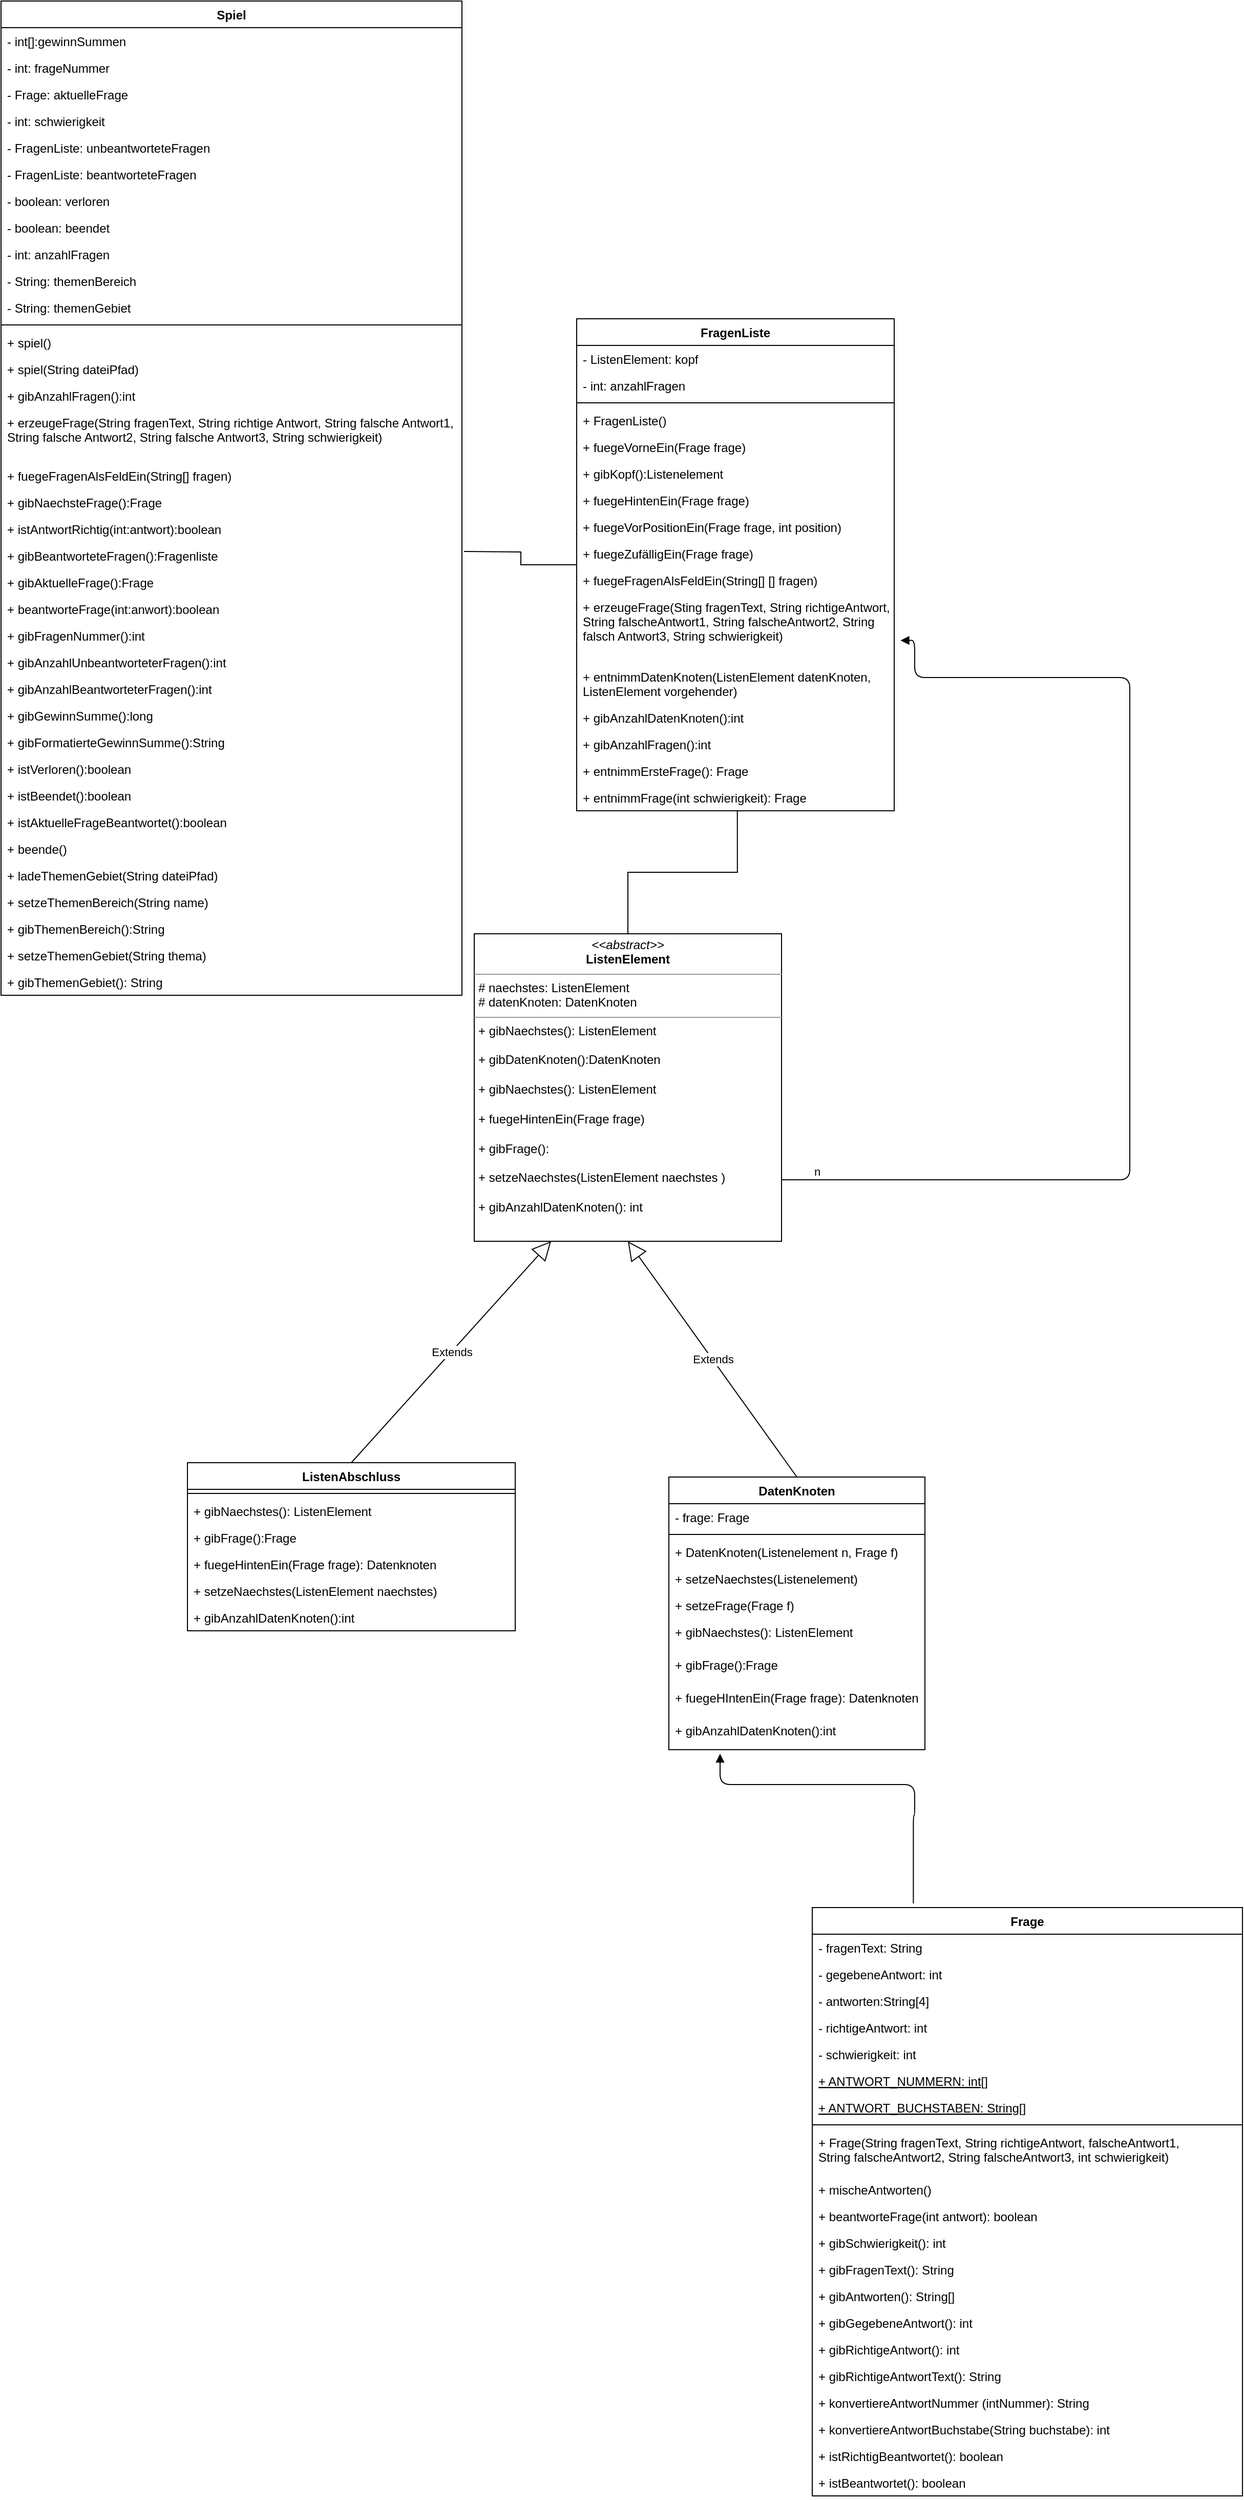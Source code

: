 <mxfile version="13.7.8" type="device"><diagram id="C5RBs43oDa-KdzZeNtuy" name="Page-1"><mxGraphModel dx="669" dy="497" grid="1" gridSize="10" guides="1" tooltips="1" connect="1" arrows="1" fold="1" page="1" pageScale="1" pageWidth="827" pageHeight="1169" math="0" shadow="0"><root><mxCell id="WIyWlLk6GJQsqaUBKTNV-0"/><mxCell id="WIyWlLk6GJQsqaUBKTNV-1" parent="WIyWlLk6GJQsqaUBKTNV-0"/><mxCell id="k5Ix4naU15_a0ow3_xje-27" value="&lt;p style=&quot;margin: 0px ; margin-top: 4px ; text-align: center&quot;&gt;&lt;i&gt;&amp;lt;&amp;lt;abstract&amp;gt;&amp;gt;&lt;/i&gt;&lt;br&gt;&lt;b&gt;ListenElement&lt;/b&gt;&lt;/p&gt;&lt;hr size=&quot;1&quot;&gt;&lt;p style=&quot;margin: 0px ; margin-left: 4px&quot;&gt;# naechstes: ListenElement&lt;br&gt;# datenKnoten: DatenKnoten&lt;/p&gt;&lt;hr size=&quot;1&quot;&gt;&lt;p style=&quot;margin: 0px ; margin-left: 4px&quot;&gt;+ gibNaechstes(): ListenElement&lt;/p&gt;&lt;p style=&quot;margin: 0px ; margin-left: 4px&quot;&gt;&lt;br&gt;+ gibDatenKnoten():DatenKnoten&lt;/p&gt;&lt;p style=&quot;margin: 0px ; margin-left: 4px&quot;&gt;&lt;br&gt;&lt;/p&gt;&lt;p style=&quot;margin: 0px ; margin-left: 4px&quot;&gt;+ gibNaechstes(): ListenElement&lt;/p&gt;&lt;p style=&quot;margin: 0px ; margin-left: 4px&quot;&gt;&lt;br&gt;+ fuegeHintenEin(Frage frage)&lt;br&gt;&lt;/p&gt;&lt;p style=&quot;margin: 0px ; margin-left: 4px&quot;&gt;&lt;br&gt;&lt;/p&gt;&lt;p style=&quot;margin: 0px ; margin-left: 4px&quot;&gt;+ gibFrage():&amp;nbsp;&lt;/p&gt;&lt;p style=&quot;margin: 0px ; margin-left: 4px&quot;&gt;&lt;br&gt;+ setzeNaechstes(ListenElement naechstes )&lt;br&gt;&lt;/p&gt;&lt;p style=&quot;margin: 0px ; margin-left: 4px&quot;&gt;&lt;br&gt;&lt;/p&gt;&lt;p style=&quot;margin: 0px ; margin-left: 4px&quot;&gt;+ gibAnzahlDatenKnoten(): int&lt;br&gt;&lt;br&gt;&lt;/p&gt;" style="verticalAlign=top;align=left;overflow=fill;fontSize=12;fontFamily=Helvetica;html=1;" parent="WIyWlLk6GJQsqaUBKTNV-1" vertex="1"><mxGeometry x="520" y="930" width="300" height="300" as="geometry"/></mxCell><mxCell id="k5Ix4naU15_a0ow3_xje-0" value="Spiel" style="swimlane;fontStyle=1;align=center;verticalAlign=top;childLayout=stackLayout;horizontal=1;startSize=26;horizontalStack=0;resizeParent=1;resizeParentMax=0;resizeLast=0;collapsible=1;marginBottom=0;" parent="WIyWlLk6GJQsqaUBKTNV-1" vertex="1"><mxGeometry x="58" y="20" width="450" height="970" as="geometry"/></mxCell><mxCell id="k5Ix4naU15_a0ow3_xje-1" value="- int[]:gewinnSummen" style="text;strokeColor=none;fillColor=none;align=left;verticalAlign=top;spacingLeft=4;spacingRight=4;overflow=hidden;rotatable=0;points=[[0,0.5],[1,0.5]];portConstraint=eastwest;" parent="k5Ix4naU15_a0ow3_xje-0" vertex="1"><mxGeometry y="26" width="450" height="26" as="geometry"/></mxCell><mxCell id="Edla2sWs4qD4VDEjH2RG-0" value="- int: frageNummer &#10;" style="text;strokeColor=none;fillColor=none;align=left;verticalAlign=top;spacingLeft=4;spacingRight=4;overflow=hidden;rotatable=0;points=[[0,0.5],[1,0.5]];portConstraint=eastwest;" parent="k5Ix4naU15_a0ow3_xje-0" vertex="1"><mxGeometry y="52" width="450" height="26" as="geometry"/></mxCell><mxCell id="Edla2sWs4qD4VDEjH2RG-1" value="- Frage: aktuelleFrage&#10;" style="text;strokeColor=none;fillColor=none;align=left;verticalAlign=top;spacingLeft=4;spacingRight=4;overflow=hidden;rotatable=0;points=[[0,0.5],[1,0.5]];portConstraint=eastwest;" parent="k5Ix4naU15_a0ow3_xje-0" vertex="1"><mxGeometry y="78" width="450" height="26" as="geometry"/></mxCell><mxCell id="Edla2sWs4qD4VDEjH2RG-4" value="- int: schwierigkeit" style="text;strokeColor=none;fillColor=none;align=left;verticalAlign=top;spacingLeft=4;spacingRight=4;overflow=hidden;rotatable=0;points=[[0,0.5],[1,0.5]];portConstraint=eastwest;" parent="k5Ix4naU15_a0ow3_xje-0" vertex="1"><mxGeometry y="104" width="450" height="26" as="geometry"/></mxCell><mxCell id="Edla2sWs4qD4VDEjH2RG-6" value="- FragenListe: unbeantworteteFragen" style="text;strokeColor=none;fillColor=none;align=left;verticalAlign=top;spacingLeft=4;spacingRight=4;overflow=hidden;rotatable=0;points=[[0,0.5],[1,0.5]];portConstraint=eastwest;" parent="k5Ix4naU15_a0ow3_xje-0" vertex="1"><mxGeometry y="130" width="450" height="26" as="geometry"/></mxCell><mxCell id="Edla2sWs4qD4VDEjH2RG-5" value="- FragenListe: beantworteteFragen" style="text;strokeColor=none;fillColor=none;align=left;verticalAlign=top;spacingLeft=4;spacingRight=4;overflow=hidden;rotatable=0;points=[[0,0.5],[1,0.5]];portConstraint=eastwest;" parent="k5Ix4naU15_a0ow3_xje-0" vertex="1"><mxGeometry y="156" width="450" height="26" as="geometry"/></mxCell><mxCell id="Edla2sWs4qD4VDEjH2RG-7" value="- boolean: verloren" style="text;strokeColor=none;fillColor=none;align=left;verticalAlign=top;spacingLeft=4;spacingRight=4;overflow=hidden;rotatable=0;points=[[0,0.5],[1,0.5]];portConstraint=eastwest;" parent="k5Ix4naU15_a0ow3_xje-0" vertex="1"><mxGeometry y="182" width="450" height="26" as="geometry"/></mxCell><mxCell id="NaJo4TJQ2ZYkY5f8knGA-0" value="- boolean: beendet" style="text;strokeColor=none;fillColor=none;align=left;verticalAlign=top;spacingLeft=4;spacingRight=4;overflow=hidden;rotatable=0;points=[[0,0.5],[1,0.5]];portConstraint=eastwest;" vertex="1" parent="k5Ix4naU15_a0ow3_xje-0"><mxGeometry y="208" width="450" height="26" as="geometry"/></mxCell><mxCell id="Edla2sWs4qD4VDEjH2RG-8" value="- int: anzahlFragen" style="text;strokeColor=none;fillColor=none;align=left;verticalAlign=top;spacingLeft=4;spacingRight=4;overflow=hidden;rotatable=0;points=[[0,0.5],[1,0.5]];portConstraint=eastwest;" parent="k5Ix4naU15_a0ow3_xje-0" vertex="1"><mxGeometry y="234" width="450" height="26" as="geometry"/></mxCell><mxCell id="NaJo4TJQ2ZYkY5f8knGA-1" value="- String: themenBereich" style="text;strokeColor=none;fillColor=none;align=left;verticalAlign=top;spacingLeft=4;spacingRight=4;overflow=hidden;rotatable=0;points=[[0,0.5],[1,0.5]];portConstraint=eastwest;" vertex="1" parent="k5Ix4naU15_a0ow3_xje-0"><mxGeometry y="260" width="450" height="26" as="geometry"/></mxCell><mxCell id="NaJo4TJQ2ZYkY5f8knGA-2" value="- String: themenGebiet" style="text;strokeColor=none;fillColor=none;align=left;verticalAlign=top;spacingLeft=4;spacingRight=4;overflow=hidden;rotatable=0;points=[[0,0.5],[1,0.5]];portConstraint=eastwest;" vertex="1" parent="k5Ix4naU15_a0ow3_xje-0"><mxGeometry y="286" width="450" height="26" as="geometry"/></mxCell><mxCell id="k5Ix4naU15_a0ow3_xje-2" value="" style="line;strokeWidth=1;fillColor=none;align=left;verticalAlign=middle;spacingTop=-1;spacingLeft=3;spacingRight=3;rotatable=0;labelPosition=right;points=[];portConstraint=eastwest;" parent="k5Ix4naU15_a0ow3_xje-0" vertex="1"><mxGeometry y="312" width="450" height="8" as="geometry"/></mxCell><mxCell id="Edla2sWs4qD4VDEjH2RG-38" value="+ spiel()" style="text;strokeColor=none;fillColor=none;align=left;verticalAlign=top;spacingLeft=4;spacingRight=4;overflow=hidden;rotatable=0;points=[[0,0.5],[1,0.5]];portConstraint=eastwest;" parent="k5Ix4naU15_a0ow3_xje-0" vertex="1"><mxGeometry y="320" width="450" height="26" as="geometry"/></mxCell><mxCell id="NaJo4TJQ2ZYkY5f8knGA-3" value="+ spiel(String dateiPfad)" style="text;strokeColor=none;fillColor=none;align=left;verticalAlign=top;spacingLeft=4;spacingRight=4;overflow=hidden;rotatable=0;points=[[0,0.5],[1,0.5]];portConstraint=eastwest;" vertex="1" parent="k5Ix4naU15_a0ow3_xje-0"><mxGeometry y="346" width="450" height="26" as="geometry"/></mxCell><mxCell id="k5Ix4naU15_a0ow3_xje-3" value="+ gibAnzahlFragen():int" style="text;strokeColor=none;fillColor=none;align=left;verticalAlign=top;spacingLeft=4;spacingRight=4;overflow=hidden;rotatable=0;points=[[0,0.5],[1,0.5]];portConstraint=eastwest;" parent="k5Ix4naU15_a0ow3_xje-0" vertex="1"><mxGeometry y="372" width="450" height="26" as="geometry"/></mxCell><mxCell id="Edla2sWs4qD4VDEjH2RG-9" value="+ erzeugeFrage(String fragenText, String richtige Antwort, String falsche Antwort1, &#10;String falsche Antwort2, String falsche Antwort3, String schwierigkeit)" style="text;strokeColor=none;fillColor=none;align=left;verticalAlign=top;spacingLeft=4;spacingRight=4;overflow=hidden;rotatable=0;points=[[0,0.5],[1,0.5]];portConstraint=eastwest;" parent="k5Ix4naU15_a0ow3_xje-0" vertex="1"><mxGeometry y="398" width="450" height="52" as="geometry"/></mxCell><mxCell id="Edla2sWs4qD4VDEjH2RG-10" value="+ fuegeFragenAlsFeldEin(String[] fragen)" style="text;strokeColor=none;fillColor=none;align=left;verticalAlign=top;spacingLeft=4;spacingRight=4;overflow=hidden;rotatable=0;points=[[0,0.5],[1,0.5]];portConstraint=eastwest;" parent="k5Ix4naU15_a0ow3_xje-0" vertex="1"><mxGeometry y="450" width="450" height="26" as="geometry"/></mxCell><mxCell id="Edla2sWs4qD4VDEjH2RG-11" value="+ gibNaechsteFrage():Frage&#10;" style="text;strokeColor=none;fillColor=none;align=left;verticalAlign=top;spacingLeft=4;spacingRight=4;overflow=hidden;rotatable=0;points=[[0,0.5],[1,0.5]];portConstraint=eastwest;" parent="k5Ix4naU15_a0ow3_xje-0" vertex="1"><mxGeometry y="476" width="450" height="26" as="geometry"/></mxCell><mxCell id="Edla2sWs4qD4VDEjH2RG-12" value="+ istAntwortRichtig(int:antwort):boolean" style="text;strokeColor=none;fillColor=none;align=left;verticalAlign=top;spacingLeft=4;spacingRight=4;overflow=hidden;rotatable=0;points=[[0,0.5],[1,0.5]];portConstraint=eastwest;" parent="k5Ix4naU15_a0ow3_xje-0" vertex="1"><mxGeometry y="502" width="450" height="26" as="geometry"/></mxCell><mxCell id="Edla2sWs4qD4VDEjH2RG-14" value="+ gibBeantworteteFragen():Fragenliste" style="text;strokeColor=none;fillColor=none;align=left;verticalAlign=top;spacingLeft=4;spacingRight=4;overflow=hidden;rotatable=0;points=[[0,0.5],[1,0.5]];portConstraint=eastwest;" parent="k5Ix4naU15_a0ow3_xje-0" vertex="1"><mxGeometry y="528" width="450" height="26" as="geometry"/></mxCell><mxCell id="Edla2sWs4qD4VDEjH2RG-15" value="+ gibAktuelleFrage():Frage" style="text;strokeColor=none;fillColor=none;align=left;verticalAlign=top;spacingLeft=4;spacingRight=4;overflow=hidden;rotatable=0;points=[[0,0.5],[1,0.5]];portConstraint=eastwest;" parent="k5Ix4naU15_a0ow3_xje-0" vertex="1"><mxGeometry y="554" width="450" height="26" as="geometry"/></mxCell><mxCell id="Edla2sWs4qD4VDEjH2RG-16" value="+ beantworteFrage(int:anwort):boolean" style="text;strokeColor=none;fillColor=none;align=left;verticalAlign=top;spacingLeft=4;spacingRight=4;overflow=hidden;rotatable=0;points=[[0,0.5],[1,0.5]];portConstraint=eastwest;" parent="k5Ix4naU15_a0ow3_xje-0" vertex="1"><mxGeometry y="580" width="450" height="26" as="geometry"/></mxCell><mxCell id="Edla2sWs4qD4VDEjH2RG-18" value="+ gibFragenNummer():int" style="text;strokeColor=none;fillColor=none;align=left;verticalAlign=top;spacingLeft=4;spacingRight=4;overflow=hidden;rotatable=0;points=[[0,0.5],[1,0.5]];portConstraint=eastwest;" parent="k5Ix4naU15_a0ow3_xje-0" vertex="1"><mxGeometry y="606" width="450" height="26" as="geometry"/></mxCell><mxCell id="Edla2sWs4qD4VDEjH2RG-19" value="+ gibAnzahlUnbeantworteterFragen():int" style="text;strokeColor=none;fillColor=none;align=left;verticalAlign=top;spacingLeft=4;spacingRight=4;overflow=hidden;rotatable=0;points=[[0,0.5],[1,0.5]];portConstraint=eastwest;" parent="k5Ix4naU15_a0ow3_xje-0" vertex="1"><mxGeometry y="632" width="450" height="26" as="geometry"/></mxCell><mxCell id="Edla2sWs4qD4VDEjH2RG-21" value="+ gibAnzahlBeantworteterFragen():int" style="text;strokeColor=none;fillColor=none;align=left;verticalAlign=top;spacingLeft=4;spacingRight=4;overflow=hidden;rotatable=0;points=[[0,0.5],[1,0.5]];portConstraint=eastwest;" parent="k5Ix4naU15_a0ow3_xje-0" vertex="1"><mxGeometry y="658" width="450" height="26" as="geometry"/></mxCell><mxCell id="Edla2sWs4qD4VDEjH2RG-17" value="+ gibGewinnSumme():long" style="text;strokeColor=none;fillColor=none;align=left;verticalAlign=top;spacingLeft=4;spacingRight=4;overflow=hidden;rotatable=0;points=[[0,0.5],[1,0.5]];portConstraint=eastwest;" parent="k5Ix4naU15_a0ow3_xje-0" vertex="1"><mxGeometry y="684" width="450" height="26" as="geometry"/></mxCell><mxCell id="NaJo4TJQ2ZYkY5f8knGA-4" value="+ gibFormatierteGewinnSumme():String" style="text;strokeColor=none;fillColor=none;align=left;verticalAlign=top;spacingLeft=4;spacingRight=4;overflow=hidden;rotatable=0;points=[[0,0.5],[1,0.5]];portConstraint=eastwest;" vertex="1" parent="k5Ix4naU15_a0ow3_xje-0"><mxGeometry y="710" width="450" height="26" as="geometry"/></mxCell><mxCell id="NaJo4TJQ2ZYkY5f8knGA-5" value="+ istVerloren():boolean" style="text;strokeColor=none;fillColor=none;align=left;verticalAlign=top;spacingLeft=4;spacingRight=4;overflow=hidden;rotatable=0;points=[[0,0.5],[1,0.5]];portConstraint=eastwest;" vertex="1" parent="k5Ix4naU15_a0ow3_xje-0"><mxGeometry y="736" width="450" height="26" as="geometry"/></mxCell><mxCell id="Edla2sWs4qD4VDEjH2RG-20" value="+ istBeendet():boolean" style="text;strokeColor=none;fillColor=none;align=left;verticalAlign=top;spacingLeft=4;spacingRight=4;overflow=hidden;rotatable=0;points=[[0,0.5],[1,0.5]];portConstraint=eastwest;" parent="k5Ix4naU15_a0ow3_xje-0" vertex="1"><mxGeometry y="762" width="450" height="26" as="geometry"/></mxCell><mxCell id="NaJo4TJQ2ZYkY5f8knGA-6" value="+ istAktuelleFrageBeantwortet():boolean" style="text;strokeColor=none;fillColor=none;align=left;verticalAlign=top;spacingLeft=4;spacingRight=4;overflow=hidden;rotatable=0;points=[[0,0.5],[1,0.5]];portConstraint=eastwest;" vertex="1" parent="k5Ix4naU15_a0ow3_xje-0"><mxGeometry y="788" width="450" height="26" as="geometry"/></mxCell><mxCell id="NaJo4TJQ2ZYkY5f8knGA-7" value="+ beende()" style="text;strokeColor=none;fillColor=none;align=left;verticalAlign=top;spacingLeft=4;spacingRight=4;overflow=hidden;rotatable=0;points=[[0,0.5],[1,0.5]];portConstraint=eastwest;" vertex="1" parent="k5Ix4naU15_a0ow3_xje-0"><mxGeometry y="814" width="450" height="26" as="geometry"/></mxCell><mxCell id="Edla2sWs4qD4VDEjH2RG-22" value="+ ladeThemenGebiet(String dateiPfad)" style="text;strokeColor=none;fillColor=none;align=left;verticalAlign=top;spacingLeft=4;spacingRight=4;overflow=hidden;rotatable=0;points=[[0,0.5],[1,0.5]];portConstraint=eastwest;" parent="k5Ix4naU15_a0ow3_xje-0" vertex="1"><mxGeometry y="840" width="450" height="26" as="geometry"/></mxCell><mxCell id="NaJo4TJQ2ZYkY5f8knGA-10" value="+ setzeThemenBereich(String name)" style="text;strokeColor=none;fillColor=none;align=left;verticalAlign=top;spacingLeft=4;spacingRight=4;overflow=hidden;rotatable=0;points=[[0,0.5],[1,0.5]];portConstraint=eastwest;" vertex="1" parent="k5Ix4naU15_a0ow3_xje-0"><mxGeometry y="866" width="450" height="26" as="geometry"/></mxCell><mxCell id="NaJo4TJQ2ZYkY5f8knGA-9" value="+ gibThemenBereich():String" style="text;strokeColor=none;fillColor=none;align=left;verticalAlign=top;spacingLeft=4;spacingRight=4;overflow=hidden;rotatable=0;points=[[0,0.5],[1,0.5]];portConstraint=eastwest;" vertex="1" parent="k5Ix4naU15_a0ow3_xje-0"><mxGeometry y="892" width="450" height="26" as="geometry"/></mxCell><mxCell id="NaJo4TJQ2ZYkY5f8knGA-8" value="+ setzeThemenGebiet(String thema)" style="text;strokeColor=none;fillColor=none;align=left;verticalAlign=top;spacingLeft=4;spacingRight=4;overflow=hidden;rotatable=0;points=[[0,0.5],[1,0.5]];portConstraint=eastwest;" vertex="1" parent="k5Ix4naU15_a0ow3_xje-0"><mxGeometry y="918" width="450" height="26" as="geometry"/></mxCell><mxCell id="NaJo4TJQ2ZYkY5f8knGA-11" value="+ gibThemenGebiet(): String" style="text;strokeColor=none;fillColor=none;align=left;verticalAlign=top;spacingLeft=4;spacingRight=4;overflow=hidden;rotatable=0;points=[[0,0.5],[1,0.5]];portConstraint=eastwest;" vertex="1" parent="k5Ix4naU15_a0ow3_xje-0"><mxGeometry y="944" width="450" height="26" as="geometry"/></mxCell><mxCell id="Edla2sWs4qD4VDEjH2RG-33" value="FragenListe" style="swimlane;fontStyle=1;align=center;verticalAlign=top;childLayout=stackLayout;horizontal=1;startSize=26;horizontalStack=0;resizeParent=1;resizeParentMax=0;resizeLast=0;collapsible=1;marginBottom=0;" parent="WIyWlLk6GJQsqaUBKTNV-1" vertex="1"><mxGeometry x="620" y="330" width="310" height="480" as="geometry"/></mxCell><mxCell id="Edla2sWs4qD4VDEjH2RG-34" value="- ListenElement: kopf" style="text;strokeColor=none;fillColor=none;align=left;verticalAlign=top;spacingLeft=4;spacingRight=4;overflow=hidden;rotatable=0;points=[[0,0.5],[1,0.5]];portConstraint=eastwest;" parent="Edla2sWs4qD4VDEjH2RG-33" vertex="1"><mxGeometry y="26" width="310" height="26" as="geometry"/></mxCell><mxCell id="NaJo4TJQ2ZYkY5f8knGA-12" value="- int: anzahlFragen" style="text;strokeColor=none;fillColor=none;align=left;verticalAlign=top;spacingLeft=4;spacingRight=4;overflow=hidden;rotatable=0;points=[[0,0.5],[1,0.5]];portConstraint=eastwest;" vertex="1" parent="Edla2sWs4qD4VDEjH2RG-33"><mxGeometry y="52" width="310" height="26" as="geometry"/></mxCell><mxCell id="Edla2sWs4qD4VDEjH2RG-35" value="" style="line;strokeWidth=1;fillColor=none;align=left;verticalAlign=middle;spacingTop=-1;spacingLeft=3;spacingRight=3;rotatable=0;labelPosition=right;points=[];portConstraint=eastwest;" parent="Edla2sWs4qD4VDEjH2RG-33" vertex="1"><mxGeometry y="78" width="310" height="8" as="geometry"/></mxCell><mxCell id="Edla2sWs4qD4VDEjH2RG-36" value="+ FragenListe()" style="text;strokeColor=none;fillColor=none;align=left;verticalAlign=top;spacingLeft=4;spacingRight=4;overflow=hidden;rotatable=0;points=[[0,0.5],[1,0.5]];portConstraint=eastwest;" parent="Edla2sWs4qD4VDEjH2RG-33" vertex="1"><mxGeometry y="86" width="310" height="26" as="geometry"/></mxCell><mxCell id="Edla2sWs4qD4VDEjH2RG-39" value="+ fuegeVorneEin(Frage frage)" style="text;strokeColor=none;fillColor=none;align=left;verticalAlign=top;spacingLeft=4;spacingRight=4;overflow=hidden;rotatable=0;points=[[0,0.5],[1,0.5]];portConstraint=eastwest;" parent="Edla2sWs4qD4VDEjH2RG-33" vertex="1"><mxGeometry y="112" width="310" height="26" as="geometry"/></mxCell><mxCell id="Edla2sWs4qD4VDEjH2RG-43" value="+ gibKopf():Listenelement" style="text;strokeColor=none;fillColor=none;align=left;verticalAlign=top;spacingLeft=4;spacingRight=4;overflow=hidden;rotatable=0;points=[[0,0.5],[1,0.5]];portConstraint=eastwest;" parent="Edla2sWs4qD4VDEjH2RG-33" vertex="1"><mxGeometry y="138" width="310" height="26" as="geometry"/></mxCell><mxCell id="Edla2sWs4qD4VDEjH2RG-44" value="+ fuegeHintenEin(Frage frage)" style="text;strokeColor=none;fillColor=none;align=left;verticalAlign=top;spacingLeft=4;spacingRight=4;overflow=hidden;rotatable=0;points=[[0,0.5],[1,0.5]];portConstraint=eastwest;" parent="Edla2sWs4qD4VDEjH2RG-33" vertex="1"><mxGeometry y="164" width="310" height="26" as="geometry"/></mxCell><mxCell id="Edla2sWs4qD4VDEjH2RG-37" value="+ fuegeVorPositionEin(Frage frage, int position)" style="text;strokeColor=none;fillColor=none;align=left;verticalAlign=top;spacingLeft=4;spacingRight=4;overflow=hidden;rotatable=0;points=[[0,0.5],[1,0.5]];portConstraint=eastwest;" parent="Edla2sWs4qD4VDEjH2RG-33" vertex="1"><mxGeometry y="190" width="310" height="26" as="geometry"/></mxCell><mxCell id="Edla2sWs4qD4VDEjH2RG-47" value="+ fuegeZufälligEin(Frage frage)" style="text;strokeColor=none;fillColor=none;align=left;verticalAlign=top;spacingLeft=4;spacingRight=4;overflow=hidden;rotatable=0;points=[[0,0.5],[1,0.5]];portConstraint=eastwest;" parent="Edla2sWs4qD4VDEjH2RG-33" vertex="1"><mxGeometry y="216" width="310" height="26" as="geometry"/></mxCell><mxCell id="Edla2sWs4qD4VDEjH2RG-50" value="+ fuegeFragenAlsFeldEin(String[] [] fragen)" style="text;strokeColor=none;fillColor=none;align=left;verticalAlign=top;spacingLeft=4;spacingRight=4;overflow=hidden;rotatable=0;points=[[0,0.5],[1,0.5]];portConstraint=eastwest;" parent="Edla2sWs4qD4VDEjH2RG-33" vertex="1"><mxGeometry y="242" width="310" height="26" as="geometry"/></mxCell><mxCell id="Edla2sWs4qD4VDEjH2RG-51" value="+ erzeugeFrage(Sting fragenText, String richtigeAntwort,&#10;String falscheAntwort1, String falscheAntwort2, String &#10;falsch Antwort3, String schwierigkeit)" style="text;strokeColor=none;fillColor=none;align=left;verticalAlign=top;spacingLeft=4;spacingRight=4;overflow=hidden;rotatable=0;points=[[0,0.5],[1,0.5]];portConstraint=eastwest;" parent="Edla2sWs4qD4VDEjH2RG-33" vertex="1"><mxGeometry y="268" width="310" height="68" as="geometry"/></mxCell><mxCell id="Edla2sWs4qD4VDEjH2RG-45" value="+ entnimmDatenKnoten(ListenElement datenKnoten,&#10;ListenElement vorgehender)" style="text;strokeColor=none;fillColor=none;align=left;verticalAlign=top;spacingLeft=4;spacingRight=4;overflow=hidden;rotatable=0;points=[[0,0.5],[1,0.5]];portConstraint=eastwest;" parent="Edla2sWs4qD4VDEjH2RG-33" vertex="1"><mxGeometry y="336" width="310" height="40" as="geometry"/></mxCell><mxCell id="Edla2sWs4qD4VDEjH2RG-52" value="+ gibAnzahlDatenKnoten():int" style="text;strokeColor=none;fillColor=none;align=left;verticalAlign=top;spacingLeft=4;spacingRight=4;overflow=hidden;rotatable=0;points=[[0,0.5],[1,0.5]];portConstraint=eastwest;" parent="Edla2sWs4qD4VDEjH2RG-33" vertex="1"><mxGeometry y="376" width="310" height="26" as="geometry"/></mxCell><mxCell id="Edla2sWs4qD4VDEjH2RG-53" value="+ gibAnzahlFragen():int" style="text;strokeColor=none;fillColor=none;align=left;verticalAlign=top;spacingLeft=4;spacingRight=4;overflow=hidden;rotatable=0;points=[[0,0.5],[1,0.5]];portConstraint=eastwest;" parent="Edla2sWs4qD4VDEjH2RG-33" vertex="1"><mxGeometry y="402" width="310" height="26" as="geometry"/></mxCell><mxCell id="Edla2sWs4qD4VDEjH2RG-54" value="+ entnimmErsteFrage(): Frage" style="text;strokeColor=none;fillColor=none;align=left;verticalAlign=top;spacingLeft=4;spacingRight=4;overflow=hidden;rotatable=0;points=[[0,0.5],[1,0.5]];portConstraint=eastwest;" parent="Edla2sWs4qD4VDEjH2RG-33" vertex="1"><mxGeometry y="428" width="310" height="26" as="geometry"/></mxCell><mxCell id="Edla2sWs4qD4VDEjH2RG-55" value="+ entnimmFrage(int schwierigkeit): Frage" style="text;strokeColor=none;fillColor=none;align=left;verticalAlign=top;spacingLeft=4;spacingRight=4;overflow=hidden;rotatable=0;points=[[0,0.5],[1,0.5]];portConstraint=eastwest;" parent="Edla2sWs4qD4VDEjH2RG-33" vertex="1"><mxGeometry y="454" width="310" height="26" as="geometry"/></mxCell><mxCell id="efRBc8kYABK03ZPnqMbk-14" value="Extends" style="endArrow=block;endSize=16;endFill=0;html=1;entryX=0.25;entryY=1;entryDx=0;entryDy=0;exitX=0.5;exitY=0;exitDx=0;exitDy=0;" parent="WIyWlLk6GJQsqaUBKTNV-1" source="Edla2sWs4qD4VDEjH2RG-71" target="k5Ix4naU15_a0ow3_xje-27" edge="1"><mxGeometry width="160" relative="1" as="geometry"><mxPoint x="230" y="1210" as="sourcePoint"/><mxPoint x="390" y="1210" as="targetPoint"/></mxGeometry></mxCell><mxCell id="efRBc8kYABK03ZPnqMbk-15" value="Extends" style="endArrow=block;endSize=16;endFill=0;html=1;exitX=0.5;exitY=0;exitDx=0;exitDy=0;entryX=0.5;entryY=1;entryDx=0;entryDy=0;" parent="WIyWlLk6GJQsqaUBKTNV-1" source="k5Ix4naU15_a0ow3_xje-21" target="k5Ix4naU15_a0ow3_xje-27" edge="1"><mxGeometry width="160" relative="1" as="geometry"><mxPoint x="250" y="1550" as="sourcePoint"/><mxPoint x="570" y="1160" as="targetPoint"/></mxGeometry></mxCell><mxCell id="efRBc8kYABK03ZPnqMbk-22" value="" style="endArrow=block;endFill=1;html=1;edgeStyle=orthogonalEdgeStyle;align=left;verticalAlign=top;entryX=1.02;entryY=0.674;entryDx=0;entryDy=0;entryPerimeter=0;" parent="WIyWlLk6GJQsqaUBKTNV-1" edge="1" target="Edla2sWs4qD4VDEjH2RG-51"><mxGeometry x="-1" relative="1" as="geometry"><mxPoint x="850" y="1170" as="sourcePoint"/><mxPoint x="950" y="641" as="targetPoint"/><Array as="points"><mxPoint x="815" y="1170"/><mxPoint x="1160" y="1170"/><mxPoint x="1160" y="680"/><mxPoint x="950" y="680"/><mxPoint x="950" y="644"/></Array></mxGeometry></mxCell><mxCell id="efRBc8kYABK03ZPnqMbk-23" value="n" style="edgeLabel;resizable=0;html=1;align=left;verticalAlign=bottom;" parent="efRBc8kYABK03ZPnqMbk-22" connectable="0" vertex="1"><mxGeometry x="-1" relative="1" as="geometry"/></mxCell><mxCell id="efRBc8kYABK03ZPnqMbk-26" value="name" style="endArrow=block;endFill=1;html=1;edgeStyle=orthogonalEdgeStyle;align=left;verticalAlign=top;exitX=0.235;exitY=-0.007;exitDx=0;exitDy=0;exitPerimeter=0;entryX=0.2;entryY=1.125;entryDx=0;entryDy=0;entryPerimeter=0;" parent="WIyWlLk6GJQsqaUBKTNV-1" source="k5Ix4naU15_a0ow3_xje-12" edge="1" target="Edla2sWs4qD4VDEjH2RG-69"><mxGeometry x="-1" relative="1" as="geometry"><mxPoint x="600" y="1500" as="sourcePoint"/><mxPoint x="760" y="1500" as="targetPoint"/><Array as="points"><mxPoint x="949" y="1790"/><mxPoint x="950" y="1790"/><mxPoint x="950" y="1760"/><mxPoint x="760" y="1760"/></Array></mxGeometry></mxCell><mxCell id="efRBc8kYABK03ZPnqMbk-29" value="" style="endArrow=none;html=1;edgeStyle=orthogonalEdgeStyle;exitX=0.5;exitY=0;exitDx=0;exitDy=0;entryX=0.506;entryY=1.013;entryDx=0;entryDy=0;entryPerimeter=0;rounded=0;" parent="WIyWlLk6GJQsqaUBKTNV-1" source="k5Ix4naU15_a0ow3_xje-27" target="Edla2sWs4qD4VDEjH2RG-55" edge="1"><mxGeometry relative="1" as="geometry"><mxPoint x="600" y="760" as="sourcePoint"/><mxPoint x="780" y="795" as="targetPoint"/></mxGeometry></mxCell><mxCell id="efRBc8kYABK03ZPnqMbk-32" value="" style="endArrow=none;html=1;edgeStyle=orthogonalEdgeStyle;entryX=0;entryY=0.5;entryDx=0;entryDy=0;rounded=0;" parent="WIyWlLk6GJQsqaUBKTNV-1" target="Edla2sWs4qD4VDEjH2RG-33" edge="1"><mxGeometry relative="1" as="geometry"><mxPoint x="510" y="557" as="sourcePoint"/><mxPoint x="430" y="220" as="targetPoint"/></mxGeometry></mxCell><mxCell id="k5Ix4naU15_a0ow3_xje-21" value="DatenKnoten" style="swimlane;fontStyle=1;align=center;verticalAlign=top;childLayout=stackLayout;horizontal=1;startSize=26;horizontalStack=0;resizeParent=1;resizeParentMax=0;resizeLast=0;collapsible=1;marginBottom=0;" parent="WIyWlLk6GJQsqaUBKTNV-1" vertex="1"><mxGeometry x="710" y="1460" width="250" height="266" as="geometry"/></mxCell><mxCell id="k5Ix4naU15_a0ow3_xje-22" value="- frage: Frage" style="text;strokeColor=none;fillColor=none;align=left;verticalAlign=top;spacingLeft=4;spacingRight=4;overflow=hidden;rotatable=0;points=[[0,0.5],[1,0.5]];portConstraint=eastwest;" parent="k5Ix4naU15_a0ow3_xje-21" vertex="1"><mxGeometry y="26" width="250" height="26" as="geometry"/></mxCell><mxCell id="k5Ix4naU15_a0ow3_xje-23" value="" style="line;strokeWidth=1;fillColor=none;align=left;verticalAlign=middle;spacingTop=-1;spacingLeft=3;spacingRight=3;rotatable=0;labelPosition=right;points=[];portConstraint=eastwest;" parent="k5Ix4naU15_a0ow3_xje-21" vertex="1"><mxGeometry y="52" width="250" height="8" as="geometry"/></mxCell><mxCell id="k5Ix4naU15_a0ow3_xje-24" value="+ DatenKnoten(Listenelement n, Frage f)" style="text;strokeColor=none;fillColor=none;align=left;verticalAlign=top;spacingLeft=4;spacingRight=4;overflow=hidden;rotatable=0;points=[[0,0.5],[1,0.5]];portConstraint=eastwest;" parent="k5Ix4naU15_a0ow3_xje-21" vertex="1"><mxGeometry y="60" width="250" height="26" as="geometry"/></mxCell><mxCell id="Edla2sWs4qD4VDEjH2RG-65" value="+ setzeNaechstes(Listenelement)" style="text;strokeColor=none;fillColor=none;align=left;verticalAlign=top;spacingLeft=4;spacingRight=4;overflow=hidden;rotatable=0;points=[[0,0.5],[1,0.5]];portConstraint=eastwest;" parent="k5Ix4naU15_a0ow3_xje-21" vertex="1"><mxGeometry y="86" width="250" height="26" as="geometry"/></mxCell><mxCell id="Edla2sWs4qD4VDEjH2RG-64" value="+ setzeFrage(Frage f)" style="text;strokeColor=none;fillColor=none;align=left;verticalAlign=top;spacingLeft=4;spacingRight=4;overflow=hidden;rotatable=0;points=[[0,0.5],[1,0.5]];portConstraint=eastwest;" parent="k5Ix4naU15_a0ow3_xje-21" vertex="1"><mxGeometry y="112" width="250" height="26" as="geometry"/></mxCell><mxCell id="Edla2sWs4qD4VDEjH2RG-66" value="+ gibNaechstes(): ListenElement" style="text;strokeColor=none;fillColor=none;align=left;verticalAlign=top;spacingLeft=4;spacingRight=4;overflow=hidden;rotatable=0;points=[[0,0.5],[1,0.5]];portConstraint=eastwest;" parent="k5Ix4naU15_a0ow3_xje-21" vertex="1"><mxGeometry y="138" width="250" height="32" as="geometry"/></mxCell><mxCell id="Edla2sWs4qD4VDEjH2RG-67" value="+ gibFrage():Frage" style="text;strokeColor=none;fillColor=none;align=left;verticalAlign=top;spacingLeft=4;spacingRight=4;overflow=hidden;rotatable=0;points=[[0,0.5],[1,0.5]];portConstraint=eastwest;" parent="k5Ix4naU15_a0ow3_xje-21" vertex="1"><mxGeometry y="170" width="250" height="32" as="geometry"/></mxCell><mxCell id="Edla2sWs4qD4VDEjH2RG-68" value="+ fuegeHIntenEin(Frage frage): Datenknoten" style="text;strokeColor=none;fillColor=none;align=left;verticalAlign=top;spacingLeft=4;spacingRight=4;overflow=hidden;rotatable=0;points=[[0,0.5],[1,0.5]];portConstraint=eastwest;" parent="k5Ix4naU15_a0ow3_xje-21" vertex="1"><mxGeometry y="202" width="250" height="32" as="geometry"/></mxCell><mxCell id="Edla2sWs4qD4VDEjH2RG-69" value="+ gibAnzahlDatenKnoten():int" style="text;strokeColor=none;fillColor=none;align=left;verticalAlign=top;spacingLeft=4;spacingRight=4;overflow=hidden;rotatable=0;points=[[0,0.5],[1,0.5]];portConstraint=eastwest;" parent="k5Ix4naU15_a0ow3_xje-21" vertex="1"><mxGeometry y="234" width="250" height="32" as="geometry"/></mxCell><mxCell id="Edla2sWs4qD4VDEjH2RG-71" value="ListenAbschluss" style="swimlane;fontStyle=1;align=center;verticalAlign=top;childLayout=stackLayout;horizontal=1;startSize=26;horizontalStack=0;resizeParent=1;resizeParentMax=0;resizeLast=0;collapsible=1;marginBottom=0;" parent="WIyWlLk6GJQsqaUBKTNV-1" vertex="1"><mxGeometry x="240" y="1446" width="320" height="164" as="geometry"/></mxCell><mxCell id="Edla2sWs4qD4VDEjH2RG-73" value="" style="line;strokeWidth=1;fillColor=none;align=left;verticalAlign=middle;spacingTop=-1;spacingLeft=3;spacingRight=3;rotatable=0;labelPosition=right;points=[];portConstraint=eastwest;" parent="Edla2sWs4qD4VDEjH2RG-71" vertex="1"><mxGeometry y="26" width="320" height="8" as="geometry"/></mxCell><mxCell id="Edla2sWs4qD4VDEjH2RG-74" value="+ gibNaechstes(): ListenElement" style="text;strokeColor=none;fillColor=none;align=left;verticalAlign=top;spacingLeft=4;spacingRight=4;overflow=hidden;rotatable=0;points=[[0,0.5],[1,0.5]];portConstraint=eastwest;" parent="Edla2sWs4qD4VDEjH2RG-71" vertex="1"><mxGeometry y="34" width="320" height="26" as="geometry"/></mxCell><mxCell id="Edla2sWs4qD4VDEjH2RG-75" value="+ gibFrage():Frage" style="text;strokeColor=none;fillColor=none;align=left;verticalAlign=top;spacingLeft=4;spacingRight=4;overflow=hidden;rotatable=0;points=[[0,0.5],[1,0.5]];portConstraint=eastwest;" parent="Edla2sWs4qD4VDEjH2RG-71" vertex="1"><mxGeometry y="60" width="320" height="26" as="geometry"/></mxCell><mxCell id="Edla2sWs4qD4VDEjH2RG-76" value="+ fuegeHintenEin(Frage frage): Datenknoten" style="text;strokeColor=none;fillColor=none;align=left;verticalAlign=top;spacingLeft=4;spacingRight=4;overflow=hidden;rotatable=0;points=[[0,0.5],[1,0.5]];portConstraint=eastwest;" parent="Edla2sWs4qD4VDEjH2RG-71" vertex="1"><mxGeometry y="86" width="320" height="26" as="geometry"/></mxCell><mxCell id="Edla2sWs4qD4VDEjH2RG-77" value="+ setzeNaechstes(ListenElement naechstes)" style="text;strokeColor=none;fillColor=none;align=left;verticalAlign=top;spacingLeft=4;spacingRight=4;overflow=hidden;rotatable=0;points=[[0,0.5],[1,0.5]];portConstraint=eastwest;" parent="Edla2sWs4qD4VDEjH2RG-71" vertex="1"><mxGeometry y="112" width="320" height="26" as="geometry"/></mxCell><mxCell id="Edla2sWs4qD4VDEjH2RG-78" value="+ gibAnzahlDatenKnoten():int" style="text;strokeColor=none;fillColor=none;align=left;verticalAlign=top;spacingLeft=4;spacingRight=4;overflow=hidden;rotatable=0;points=[[0,0.5],[1,0.5]];portConstraint=eastwest;" parent="Edla2sWs4qD4VDEjH2RG-71" vertex="1"><mxGeometry y="138" width="320" height="26" as="geometry"/></mxCell><mxCell id="k5Ix4naU15_a0ow3_xje-12" value="Frage" style="swimlane;fontStyle=1;align=center;verticalAlign=top;childLayout=stackLayout;horizontal=1;startSize=26;horizontalStack=0;resizeParent=1;resizeParentMax=0;resizeLast=0;collapsible=1;marginBottom=0;" parent="WIyWlLk6GJQsqaUBKTNV-1" vertex="1"><mxGeometry x="850" y="1880" width="420" height="574" as="geometry"/></mxCell><mxCell id="k5Ix4naU15_a0ow3_xje-13" value="- fragenText: String" style="text;strokeColor=none;fillColor=none;align=left;verticalAlign=top;spacingLeft=4;spacingRight=4;overflow=hidden;rotatable=0;points=[[0,0.5],[1,0.5]];portConstraint=eastwest;" parent="k5Ix4naU15_a0ow3_xje-12" vertex="1"><mxGeometry y="26" width="420" height="26" as="geometry"/></mxCell><mxCell id="Edla2sWs4qD4VDEjH2RG-79" value="- gegebeneAntwort: int" style="text;strokeColor=none;fillColor=none;align=left;verticalAlign=top;spacingLeft=4;spacingRight=4;overflow=hidden;rotatable=0;points=[[0,0.5],[1,0.5]];portConstraint=eastwest;" parent="k5Ix4naU15_a0ow3_xje-12" vertex="1"><mxGeometry y="52" width="420" height="26" as="geometry"/></mxCell><mxCell id="Edla2sWs4qD4VDEjH2RG-80" value="- antworten:String[4]" style="text;strokeColor=none;fillColor=none;align=left;verticalAlign=top;spacingLeft=4;spacingRight=4;overflow=hidden;rotatable=0;points=[[0,0.5],[1,0.5]];portConstraint=eastwest;" parent="k5Ix4naU15_a0ow3_xje-12" vertex="1"><mxGeometry y="78" width="420" height="26" as="geometry"/></mxCell><mxCell id="Edla2sWs4qD4VDEjH2RG-81" value="- richtigeAntwort: int" style="text;strokeColor=none;fillColor=none;align=left;verticalAlign=top;spacingLeft=4;spacingRight=4;overflow=hidden;rotatable=0;points=[[0,0.5],[1,0.5]];portConstraint=eastwest;" parent="k5Ix4naU15_a0ow3_xje-12" vertex="1"><mxGeometry y="104" width="420" height="26" as="geometry"/></mxCell><mxCell id="Edla2sWs4qD4VDEjH2RG-82" value="- schwierigkeit: int" style="text;strokeColor=none;fillColor=none;align=left;verticalAlign=top;spacingLeft=4;spacingRight=4;overflow=hidden;rotatable=0;points=[[0,0.5],[1,0.5]];portConstraint=eastwest;" parent="k5Ix4naU15_a0ow3_xje-12" vertex="1"><mxGeometry y="130" width="420" height="26" as="geometry"/></mxCell><mxCell id="Edla2sWs4qD4VDEjH2RG-95" value="+ ANTWORT_NUMMERN: int[]" style="text;strokeColor=none;fillColor=none;align=left;verticalAlign=top;spacingLeft=4;spacingRight=4;overflow=hidden;rotatable=0;points=[[0,0.5],[1,0.5]];portConstraint=eastwest;fontStyle=4" parent="k5Ix4naU15_a0ow3_xje-12" vertex="1"><mxGeometry y="156" width="420" height="26" as="geometry"/></mxCell><mxCell id="Edla2sWs4qD4VDEjH2RG-96" value="+ ANTWORT_BUCHSTABEN: String[]" style="text;strokeColor=none;fillColor=none;align=left;verticalAlign=top;spacingLeft=4;spacingRight=4;overflow=hidden;rotatable=0;points=[[0,0.5],[1,0.5]];portConstraint=eastwest;fontStyle=4" parent="k5Ix4naU15_a0ow3_xje-12" vertex="1"><mxGeometry y="182" width="420" height="26" as="geometry"/></mxCell><mxCell id="k5Ix4naU15_a0ow3_xje-14" value="" style="line;strokeWidth=1;fillColor=none;align=left;verticalAlign=middle;spacingTop=-1;spacingLeft=3;spacingRight=3;rotatable=0;labelPosition=right;points=[];portConstraint=eastwest;" parent="k5Ix4naU15_a0ow3_xje-12" vertex="1"><mxGeometry y="208" width="420" height="8" as="geometry"/></mxCell><mxCell id="k5Ix4naU15_a0ow3_xje-15" value="+ Frage(String fragenText, String richtigeAntwort, falscheAntwort1, &#10;String falscheAntwort2, String falscheAntwort3, int schwierigkeit)" style="text;strokeColor=none;fillColor=none;align=left;verticalAlign=top;spacingLeft=4;spacingRight=4;overflow=hidden;rotatable=0;points=[[0,0.5],[1,0.5]];portConstraint=eastwest;" parent="k5Ix4naU15_a0ow3_xje-12" vertex="1"><mxGeometry y="216" width="420" height="46" as="geometry"/></mxCell><mxCell id="Edla2sWs4qD4VDEjH2RG-83" value="+ mischeAntworten()" style="text;strokeColor=none;fillColor=none;align=left;verticalAlign=top;spacingLeft=4;spacingRight=4;overflow=hidden;rotatable=0;points=[[0,0.5],[1,0.5]];portConstraint=eastwest;" parent="k5Ix4naU15_a0ow3_xje-12" vertex="1"><mxGeometry y="262" width="420" height="26" as="geometry"/></mxCell><mxCell id="Edla2sWs4qD4VDEjH2RG-84" value="+ beantworteFrage(int antwort): boolean" style="text;strokeColor=none;fillColor=none;align=left;verticalAlign=top;spacingLeft=4;spacingRight=4;overflow=hidden;rotatable=0;points=[[0,0.5],[1,0.5]];portConstraint=eastwest;" parent="k5Ix4naU15_a0ow3_xje-12" vertex="1"><mxGeometry y="288" width="420" height="26" as="geometry"/></mxCell><mxCell id="Edla2sWs4qD4VDEjH2RG-85" value="+ gibSchwierigkeit(): int" style="text;strokeColor=none;fillColor=none;align=left;verticalAlign=top;spacingLeft=4;spacingRight=4;overflow=hidden;rotatable=0;points=[[0,0.5],[1,0.5]];portConstraint=eastwest;" parent="k5Ix4naU15_a0ow3_xje-12" vertex="1"><mxGeometry y="314" width="420" height="26" as="geometry"/></mxCell><mxCell id="Edla2sWs4qD4VDEjH2RG-86" value="+ gibFragenText(): String" style="text;strokeColor=none;fillColor=none;align=left;verticalAlign=top;spacingLeft=4;spacingRight=4;overflow=hidden;rotatable=0;points=[[0,0.5],[1,0.5]];portConstraint=eastwest;" parent="k5Ix4naU15_a0ow3_xje-12" vertex="1"><mxGeometry y="340" width="420" height="26" as="geometry"/></mxCell><mxCell id="Edla2sWs4qD4VDEjH2RG-87" value="+ gibAntworten(): String[]" style="text;strokeColor=none;fillColor=none;align=left;verticalAlign=top;spacingLeft=4;spacingRight=4;overflow=hidden;rotatable=0;points=[[0,0.5],[1,0.5]];portConstraint=eastwest;" parent="k5Ix4naU15_a0ow3_xje-12" vertex="1"><mxGeometry y="366" width="420" height="26" as="geometry"/></mxCell><mxCell id="Edla2sWs4qD4VDEjH2RG-88" value="+ gibGegebeneAntwort(): int" style="text;strokeColor=none;fillColor=none;align=left;verticalAlign=top;spacingLeft=4;spacingRight=4;overflow=hidden;rotatable=0;points=[[0,0.5],[1,0.5]];portConstraint=eastwest;" parent="k5Ix4naU15_a0ow3_xje-12" vertex="1"><mxGeometry y="392" width="420" height="26" as="geometry"/></mxCell><mxCell id="Edla2sWs4qD4VDEjH2RG-89" value="+ gibRichtigeAntwort(): int" style="text;strokeColor=none;fillColor=none;align=left;verticalAlign=top;spacingLeft=4;spacingRight=4;overflow=hidden;rotatable=0;points=[[0,0.5],[1,0.5]];portConstraint=eastwest;" parent="k5Ix4naU15_a0ow3_xje-12" vertex="1"><mxGeometry y="418" width="420" height="26" as="geometry"/></mxCell><mxCell id="Edla2sWs4qD4VDEjH2RG-92" value="+ gibRichtigeAntwortText(): String" style="text;strokeColor=none;fillColor=none;align=left;verticalAlign=top;spacingLeft=4;spacingRight=4;overflow=hidden;rotatable=0;points=[[0,0.5],[1,0.5]];portConstraint=eastwest;" parent="k5Ix4naU15_a0ow3_xje-12" vertex="1"><mxGeometry y="444" width="420" height="26" as="geometry"/></mxCell><mxCell id="Edla2sWs4qD4VDEjH2RG-93" value="+ konvertiereAntwortNummer (intNummer): String" style="text;strokeColor=none;fillColor=none;align=left;verticalAlign=top;spacingLeft=4;spacingRight=4;overflow=hidden;rotatable=0;points=[[0,0.5],[1,0.5]];portConstraint=eastwest;" parent="k5Ix4naU15_a0ow3_xje-12" vertex="1"><mxGeometry y="470" width="420" height="26" as="geometry"/></mxCell><mxCell id="Edla2sWs4qD4VDEjH2RG-94" value="+ konvertiereAntwortBuchstabe(String buchstabe): int" style="text;strokeColor=none;fillColor=none;align=left;verticalAlign=top;spacingLeft=4;spacingRight=4;overflow=hidden;rotatable=0;points=[[0,0.5],[1,0.5]];portConstraint=eastwest;" parent="k5Ix4naU15_a0ow3_xje-12" vertex="1"><mxGeometry y="496" width="420" height="26" as="geometry"/></mxCell><mxCell id="Edla2sWs4qD4VDEjH2RG-90" value="+ istRichtigBeantwortet(): boolean" style="text;strokeColor=none;fillColor=none;align=left;verticalAlign=top;spacingLeft=4;spacingRight=4;overflow=hidden;rotatable=0;points=[[0,0.5],[1,0.5]];portConstraint=eastwest;" parent="k5Ix4naU15_a0ow3_xje-12" vertex="1"><mxGeometry y="522" width="420" height="26" as="geometry"/></mxCell><mxCell id="NaJo4TJQ2ZYkY5f8knGA-15" value="+ istBeantwortet(): boolean" style="text;strokeColor=none;fillColor=none;align=left;verticalAlign=top;spacingLeft=4;spacingRight=4;overflow=hidden;rotatable=0;points=[[0,0.5],[1,0.5]];portConstraint=eastwest;" vertex="1" parent="k5Ix4naU15_a0ow3_xje-12"><mxGeometry y="548" width="420" height="26" as="geometry"/></mxCell></root></mxGraphModel></diagram></mxfile>